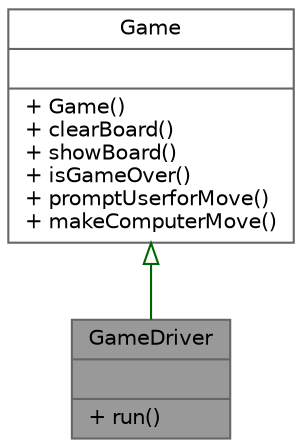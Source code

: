 digraph "GameDriver"
{
 // LATEX_PDF_SIZE
  bgcolor="transparent";
  edge [fontname=Helvetica,fontsize=10,labelfontname=Helvetica,labelfontsize=10];
  node [fontname=Helvetica,fontsize=10,shape=box,height=0.2,width=0.4];
  Node1 [shape=record,label="{GameDriver\n||+ run()\l}",height=0.2,width=0.4,color="gray40", fillcolor="grey60", style="filled", fontcolor="black",tooltip="This class assists in running the Game."];
  Node2 -> Node1 [dir="back",color="darkgreen",style="solid",arrowtail="onormal"];
  Node2 [shape=record,label="{Game\n||+ Game()\l+ clearBoard()\l+ showBoard()\l+ isGameOver()\l+ promptUserforMove()\l+ makeComputerMove()\l}",height=0.2,width=0.4,color="gray40", fillcolor="white", style="filled",URL="$class_game.html",tooltip="The Game class holds the code from playing a tic-tac-toe game."];
}
